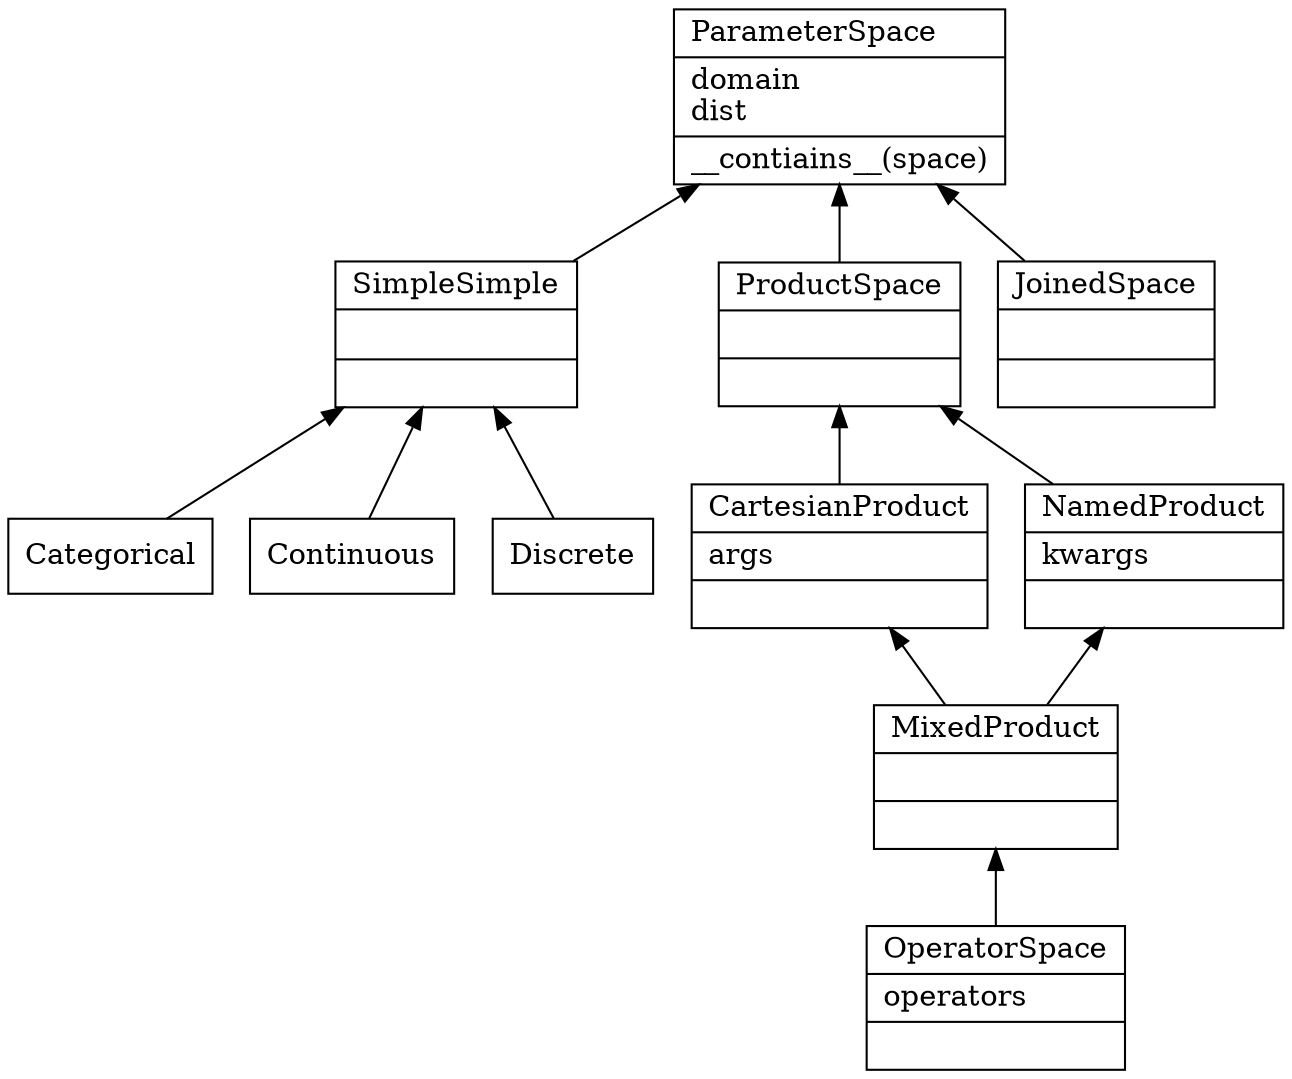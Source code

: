 digraph PrameterSpace{

rankdir = BT;

node [shape=record]

parameter [label="{ParameterSpace\l|domain\ldist\l|__contiains__(space)\l}"]
simple [label="{SimpleSimple\l|\l|}"]
//operator [label="{Operator\l|\l|}"]
product [label="{ProductSpace\l||}"]
cartesian [label="{CartesianProduct\l|args\l|}"]
named [label="{NamedProduct\l|kwargs\l|}"]
mixed [label="{MixedProduct\l||}"]


joined [label="{JoinedSpace\l|\l|}"]
operatorspace [label="{OperatorSpace\l|operators\l|}"]
//operatorset [label="{OperatorSet\l|\l|}"]
mixed
named


cat  [label="Categorical"]
cont [label="Continuous"]
disc [label="Discrete"]

//op [shape=circle style=filled color=lightgray]
//os [shape=circle style=filled color=lightgray ]

joined -> parameter 
product -> parameter
simple -> parameter

cartesian -> product
named -> product
mixed -> cartesian
mixed -> named
operatorspace -> mixed

cat -> simple
cont -> simple
disc -> simple

{rank=same; product }
}
